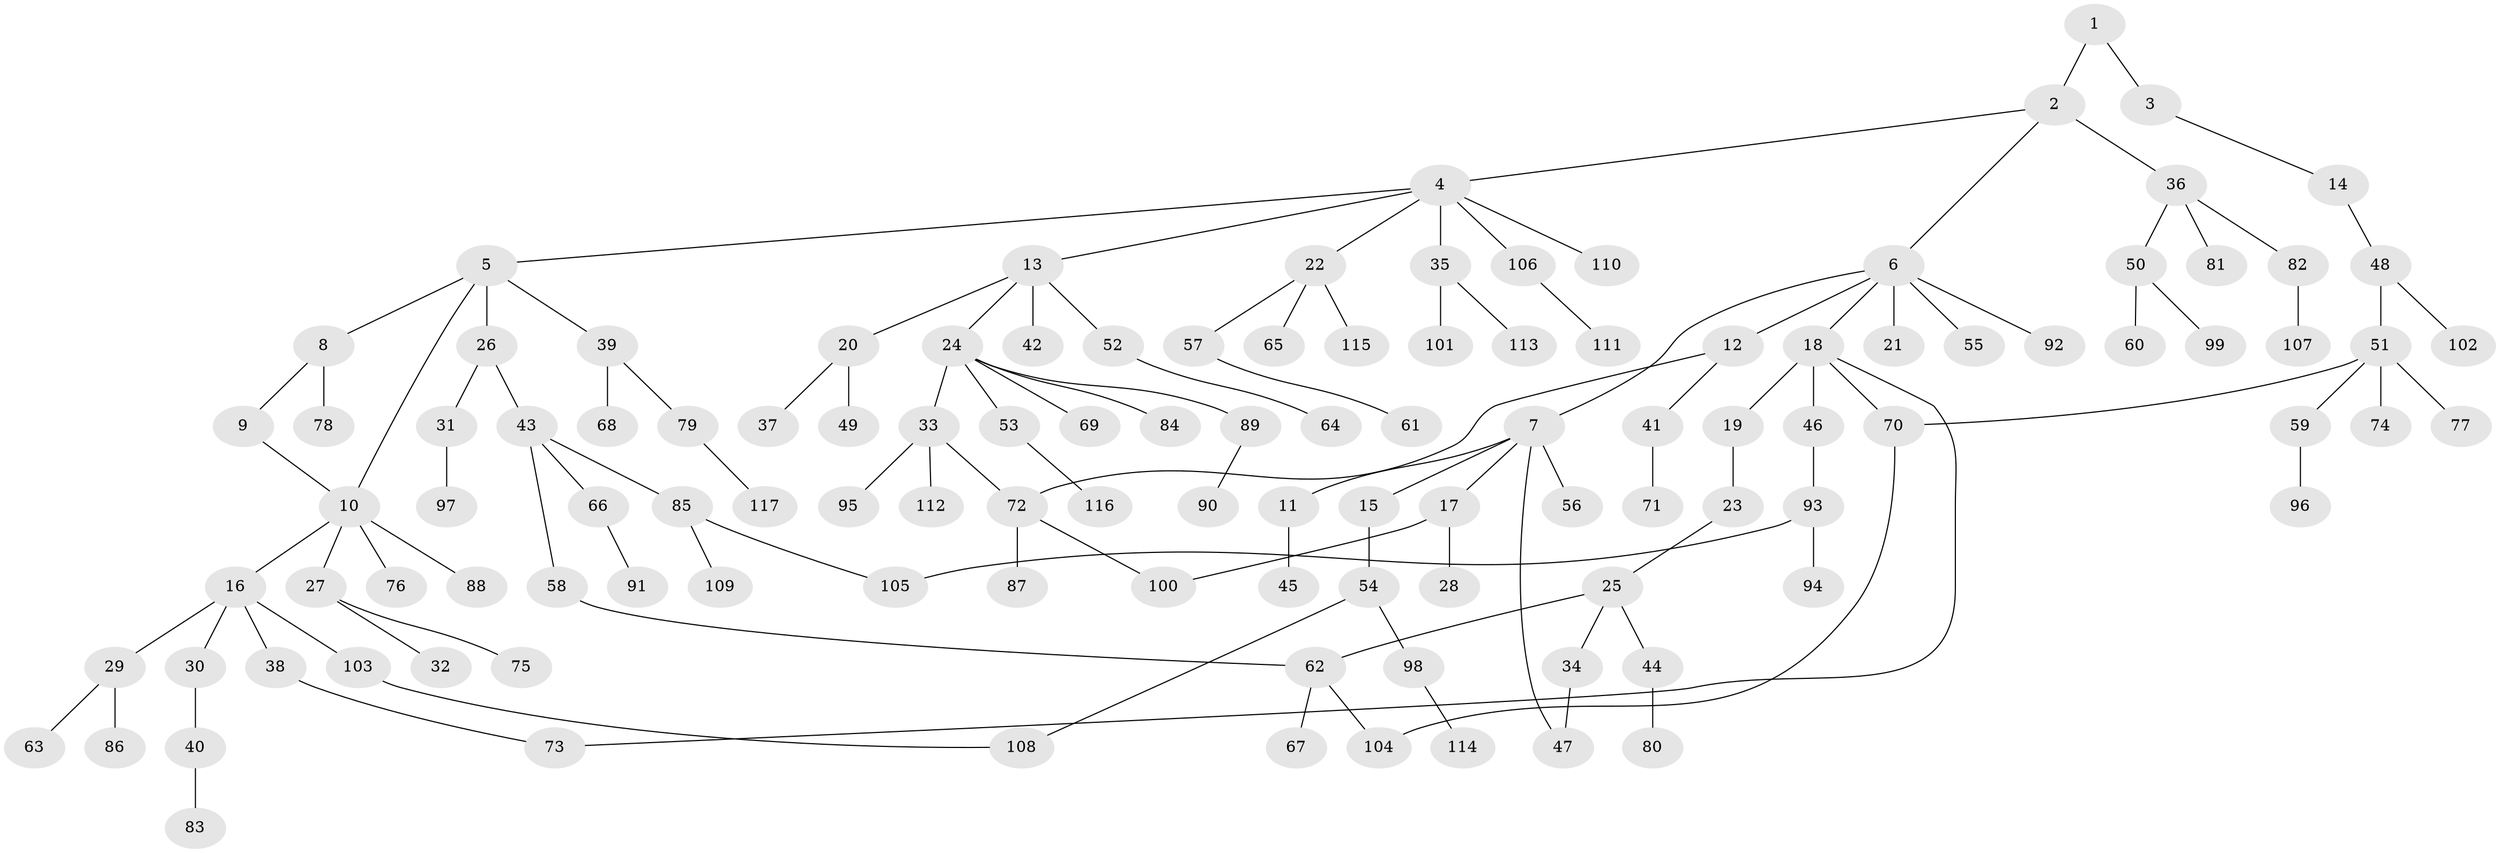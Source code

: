 // coarse degree distribution, {4: 0.08695652173913043, 2: 0.32608695652173914, 11: 0.021739130434782608, 7: 0.021739130434782608, 6: 0.043478260869565216, 8: 0.021739130434782608, 3: 0.043478260869565216, 1: 0.43478260869565216}
// Generated by graph-tools (version 1.1) at 2025/16/03/04/25 18:16:57]
// undirected, 117 vertices, 126 edges
graph export_dot {
graph [start="1"]
  node [color=gray90,style=filled];
  1;
  2;
  3;
  4;
  5;
  6;
  7;
  8;
  9;
  10;
  11;
  12;
  13;
  14;
  15;
  16;
  17;
  18;
  19;
  20;
  21;
  22;
  23;
  24;
  25;
  26;
  27;
  28;
  29;
  30;
  31;
  32;
  33;
  34;
  35;
  36;
  37;
  38;
  39;
  40;
  41;
  42;
  43;
  44;
  45;
  46;
  47;
  48;
  49;
  50;
  51;
  52;
  53;
  54;
  55;
  56;
  57;
  58;
  59;
  60;
  61;
  62;
  63;
  64;
  65;
  66;
  67;
  68;
  69;
  70;
  71;
  72;
  73;
  74;
  75;
  76;
  77;
  78;
  79;
  80;
  81;
  82;
  83;
  84;
  85;
  86;
  87;
  88;
  89;
  90;
  91;
  92;
  93;
  94;
  95;
  96;
  97;
  98;
  99;
  100;
  101;
  102;
  103;
  104;
  105;
  106;
  107;
  108;
  109;
  110;
  111;
  112;
  113;
  114;
  115;
  116;
  117;
  1 -- 2;
  1 -- 3;
  2 -- 4;
  2 -- 6;
  2 -- 36;
  3 -- 14;
  4 -- 5;
  4 -- 13;
  4 -- 22;
  4 -- 35;
  4 -- 106;
  4 -- 110;
  5 -- 8;
  5 -- 26;
  5 -- 39;
  5 -- 10;
  6 -- 7;
  6 -- 12;
  6 -- 18;
  6 -- 21;
  6 -- 55;
  6 -- 92;
  7 -- 11;
  7 -- 15;
  7 -- 17;
  7 -- 47;
  7 -- 56;
  8 -- 9;
  8 -- 78;
  9 -- 10;
  10 -- 16;
  10 -- 27;
  10 -- 76;
  10 -- 88;
  11 -- 45;
  12 -- 41;
  12 -- 72;
  13 -- 20;
  13 -- 24;
  13 -- 42;
  13 -- 52;
  14 -- 48;
  15 -- 54;
  16 -- 29;
  16 -- 30;
  16 -- 38;
  16 -- 103;
  17 -- 28;
  17 -- 100;
  18 -- 19;
  18 -- 46;
  18 -- 73;
  18 -- 70;
  19 -- 23;
  20 -- 37;
  20 -- 49;
  22 -- 57;
  22 -- 65;
  22 -- 115;
  23 -- 25;
  24 -- 33;
  24 -- 53;
  24 -- 69;
  24 -- 84;
  24 -- 89;
  25 -- 34;
  25 -- 44;
  25 -- 62;
  26 -- 31;
  26 -- 43;
  27 -- 32;
  27 -- 75;
  29 -- 63;
  29 -- 86;
  30 -- 40;
  31 -- 97;
  33 -- 95;
  33 -- 112;
  33 -- 72;
  34 -- 47;
  35 -- 101;
  35 -- 113;
  36 -- 50;
  36 -- 81;
  36 -- 82;
  38 -- 73;
  39 -- 68;
  39 -- 79;
  40 -- 83;
  41 -- 71;
  43 -- 58;
  43 -- 66;
  43 -- 85;
  44 -- 80;
  46 -- 93;
  48 -- 51;
  48 -- 102;
  50 -- 60;
  50 -- 99;
  51 -- 59;
  51 -- 70;
  51 -- 74;
  51 -- 77;
  52 -- 64;
  53 -- 116;
  54 -- 98;
  54 -- 108;
  57 -- 61;
  58 -- 62;
  59 -- 96;
  62 -- 67;
  62 -- 104;
  66 -- 91;
  70 -- 104;
  72 -- 87;
  72 -- 100;
  79 -- 117;
  82 -- 107;
  85 -- 109;
  85 -- 105;
  89 -- 90;
  93 -- 94;
  93 -- 105;
  98 -- 114;
  103 -- 108;
  106 -- 111;
}
